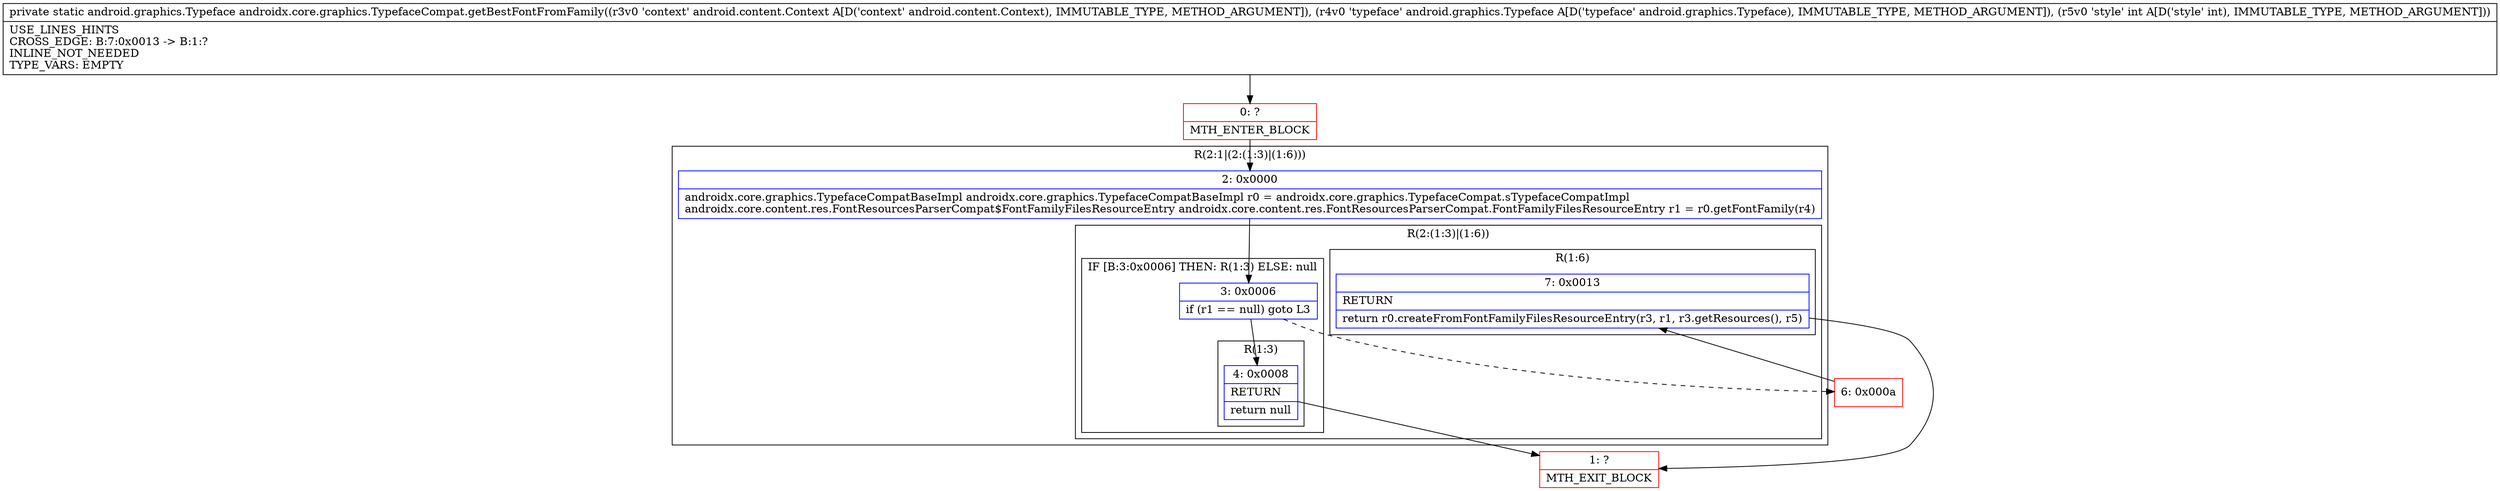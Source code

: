 digraph "CFG forandroidx.core.graphics.TypefaceCompat.getBestFontFromFamily(Landroid\/content\/Context;Landroid\/graphics\/Typeface;I)Landroid\/graphics\/Typeface;" {
subgraph cluster_Region_1732983390 {
label = "R(2:1|(2:(1:3)|(1:6)))";
node [shape=record,color=blue];
Node_2 [shape=record,label="{2\:\ 0x0000|androidx.core.graphics.TypefaceCompatBaseImpl androidx.core.graphics.TypefaceCompatBaseImpl r0 = androidx.core.graphics.TypefaceCompat.sTypefaceCompatImpl\landroidx.core.content.res.FontResourcesParserCompat$FontFamilyFilesResourceEntry androidx.core.content.res.FontResourcesParserCompat.FontFamilyFilesResourceEntry r1 = r0.getFontFamily(r4)\l}"];
subgraph cluster_Region_856432281 {
label = "R(2:(1:3)|(1:6))";
node [shape=record,color=blue];
subgraph cluster_IfRegion_223266847 {
label = "IF [B:3:0x0006] THEN: R(1:3) ELSE: null";
node [shape=record,color=blue];
Node_3 [shape=record,label="{3\:\ 0x0006|if (r1 == null) goto L3\l}"];
subgraph cluster_Region_770026536 {
label = "R(1:3)";
node [shape=record,color=blue];
Node_4 [shape=record,label="{4\:\ 0x0008|RETURN\l|return null\l}"];
}
}
subgraph cluster_Region_58796852 {
label = "R(1:6)";
node [shape=record,color=blue];
Node_7 [shape=record,label="{7\:\ 0x0013|RETURN\l|return r0.createFromFontFamilyFilesResourceEntry(r3, r1, r3.getResources(), r5)\l}"];
}
}
}
Node_0 [shape=record,color=red,label="{0\:\ ?|MTH_ENTER_BLOCK\l}"];
Node_1 [shape=record,color=red,label="{1\:\ ?|MTH_EXIT_BLOCK\l}"];
Node_6 [shape=record,color=red,label="{6\:\ 0x000a}"];
MethodNode[shape=record,label="{private static android.graphics.Typeface androidx.core.graphics.TypefaceCompat.getBestFontFromFamily((r3v0 'context' android.content.Context A[D('context' android.content.Context), IMMUTABLE_TYPE, METHOD_ARGUMENT]), (r4v0 'typeface' android.graphics.Typeface A[D('typeface' android.graphics.Typeface), IMMUTABLE_TYPE, METHOD_ARGUMENT]), (r5v0 'style' int A[D('style' int), IMMUTABLE_TYPE, METHOD_ARGUMENT]))  | USE_LINES_HINTS\lCROSS_EDGE: B:7:0x0013 \-\> B:1:?\lINLINE_NOT_NEEDED\lTYPE_VARS: EMPTY\l}"];
MethodNode -> Node_0;Node_2 -> Node_3;
Node_3 -> Node_4;
Node_3 -> Node_6[style=dashed];
Node_4 -> Node_1;
Node_7 -> Node_1;
Node_0 -> Node_2;
Node_6 -> Node_7;
}


